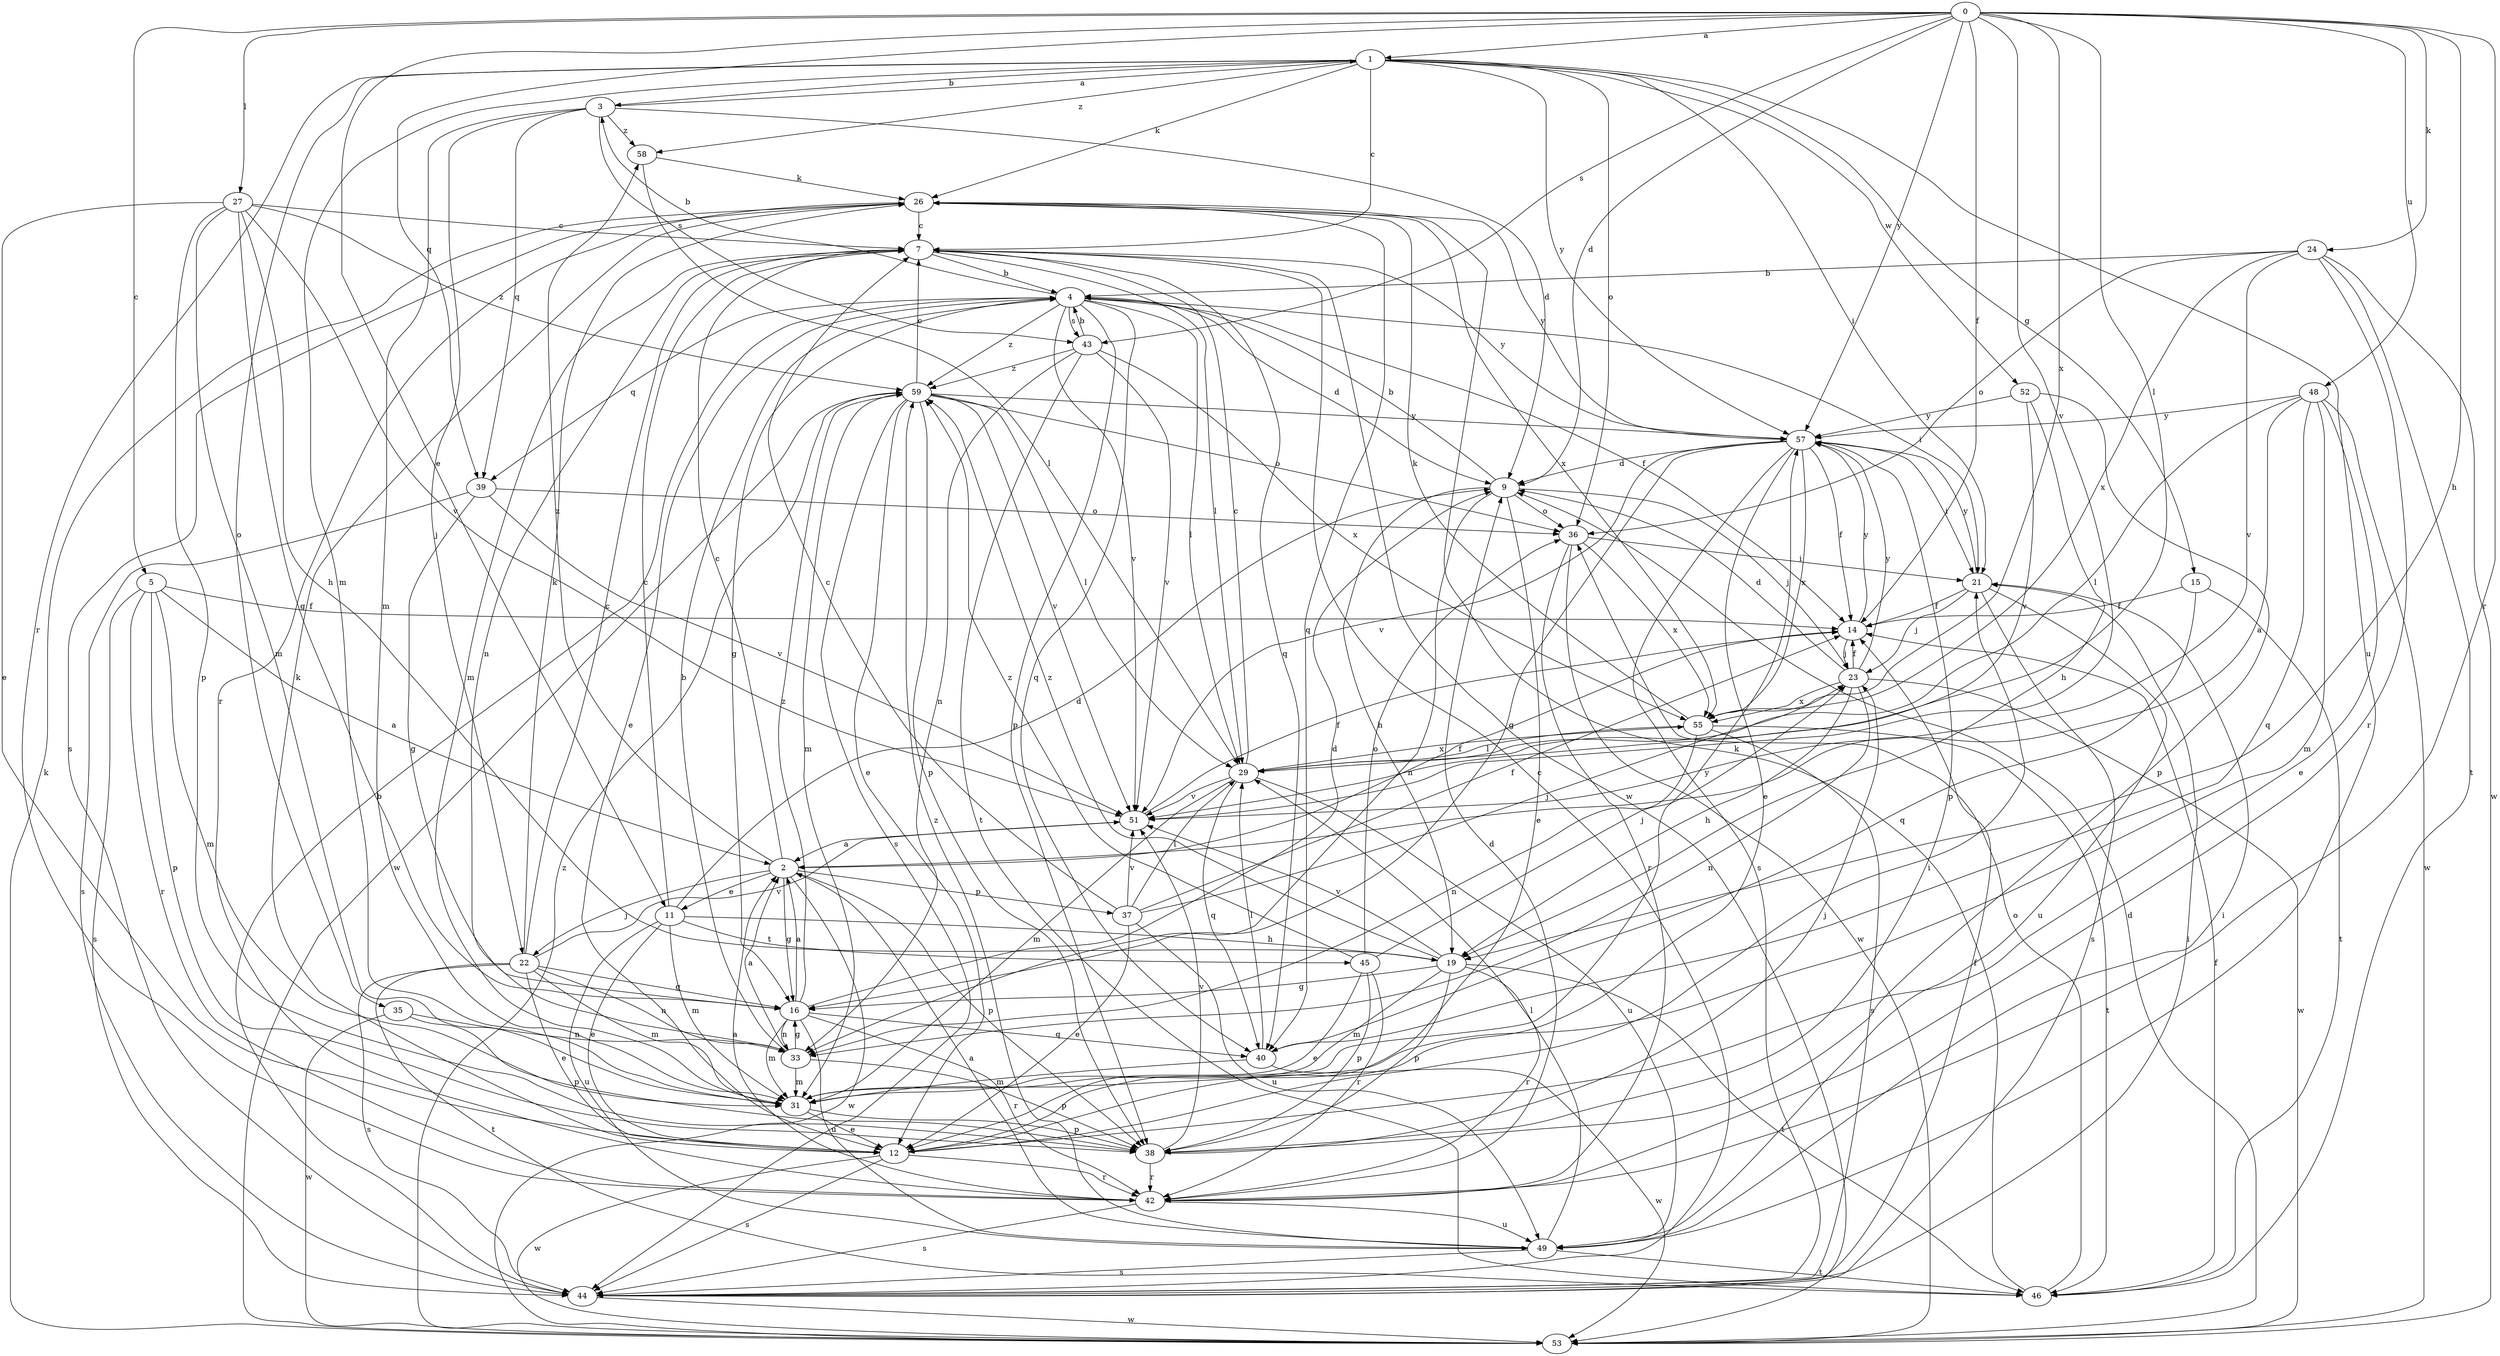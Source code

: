 strict digraph  {
0;
1;
2;
3;
4;
5;
7;
9;
11;
12;
14;
15;
16;
19;
21;
22;
23;
24;
26;
27;
29;
31;
33;
35;
36;
37;
38;
39;
40;
42;
43;
44;
45;
46;
48;
49;
51;
52;
53;
55;
57;
58;
59;
0 -> 1  [label=a];
0 -> 5  [label=c];
0 -> 9  [label=d];
0 -> 11  [label=e];
0 -> 14  [label=f];
0 -> 19  [label=h];
0 -> 24  [label=k];
0 -> 27  [label=l];
0 -> 29  [label=l];
0 -> 39  [label=q];
0 -> 42  [label=r];
0 -> 43  [label=s];
0 -> 48  [label=u];
0 -> 51  [label=v];
0 -> 55  [label=x];
0 -> 57  [label=y];
1 -> 3  [label=b];
1 -> 7  [label=c];
1 -> 15  [label=g];
1 -> 21  [label=i];
1 -> 26  [label=k];
1 -> 31  [label=m];
1 -> 35  [label=o];
1 -> 36  [label=o];
1 -> 42  [label=r];
1 -> 49  [label=u];
1 -> 52  [label=w];
1 -> 57  [label=y];
1 -> 58  [label=z];
2 -> 7  [label=c];
2 -> 11  [label=e];
2 -> 14  [label=f];
2 -> 16  [label=g];
2 -> 22  [label=j];
2 -> 37  [label=p];
2 -> 38  [label=p];
2 -> 53  [label=w];
2 -> 58  [label=z];
3 -> 1  [label=a];
3 -> 9  [label=d];
3 -> 22  [label=j];
3 -> 31  [label=m];
3 -> 39  [label=q];
3 -> 43  [label=s];
3 -> 58  [label=z];
4 -> 3  [label=b];
4 -> 9  [label=d];
4 -> 12  [label=e];
4 -> 14  [label=f];
4 -> 16  [label=g];
4 -> 21  [label=i];
4 -> 29  [label=l];
4 -> 38  [label=p];
4 -> 39  [label=q];
4 -> 40  [label=q];
4 -> 43  [label=s];
4 -> 51  [label=v];
4 -> 59  [label=z];
5 -> 2  [label=a];
5 -> 14  [label=f];
5 -> 31  [label=m];
5 -> 38  [label=p];
5 -> 42  [label=r];
5 -> 44  [label=s];
7 -> 4  [label=b];
7 -> 29  [label=l];
7 -> 31  [label=m];
7 -> 33  [label=n];
7 -> 40  [label=q];
7 -> 53  [label=w];
7 -> 57  [label=y];
9 -> 4  [label=b];
9 -> 12  [label=e];
9 -> 19  [label=h];
9 -> 23  [label=j];
9 -> 33  [label=n];
9 -> 36  [label=o];
11 -> 7  [label=c];
11 -> 9  [label=d];
11 -> 12  [label=e];
11 -> 19  [label=h];
11 -> 31  [label=m];
11 -> 45  [label=t];
11 -> 49  [label=u];
12 -> 21  [label=i];
12 -> 26  [label=k];
12 -> 42  [label=r];
12 -> 44  [label=s];
12 -> 53  [label=w];
14 -> 23  [label=j];
14 -> 57  [label=y];
15 -> 14  [label=f];
15 -> 40  [label=q];
15 -> 46  [label=t];
16 -> 2  [label=a];
16 -> 9  [label=d];
16 -> 31  [label=m];
16 -> 33  [label=n];
16 -> 40  [label=q];
16 -> 42  [label=r];
16 -> 49  [label=u];
16 -> 59  [label=z];
19 -> 16  [label=g];
19 -> 31  [label=m];
19 -> 38  [label=p];
19 -> 42  [label=r];
19 -> 46  [label=t];
19 -> 51  [label=v];
19 -> 59  [label=z];
21 -> 14  [label=f];
21 -> 23  [label=j];
21 -> 44  [label=s];
21 -> 49  [label=u];
21 -> 57  [label=y];
22 -> 7  [label=c];
22 -> 12  [label=e];
22 -> 16  [label=g];
22 -> 26  [label=k];
22 -> 31  [label=m];
22 -> 33  [label=n];
22 -> 44  [label=s];
22 -> 46  [label=t];
22 -> 51  [label=v];
23 -> 9  [label=d];
23 -> 14  [label=f];
23 -> 19  [label=h];
23 -> 33  [label=n];
23 -> 53  [label=w];
23 -> 55  [label=x];
23 -> 57  [label=y];
24 -> 4  [label=b];
24 -> 36  [label=o];
24 -> 42  [label=r];
24 -> 46  [label=t];
24 -> 51  [label=v];
24 -> 53  [label=w];
24 -> 55  [label=x];
26 -> 7  [label=c];
26 -> 40  [label=q];
26 -> 42  [label=r];
26 -> 44  [label=s];
26 -> 55  [label=x];
26 -> 57  [label=y];
27 -> 7  [label=c];
27 -> 12  [label=e];
27 -> 16  [label=g];
27 -> 19  [label=h];
27 -> 31  [label=m];
27 -> 38  [label=p];
27 -> 51  [label=v];
27 -> 59  [label=z];
29 -> 7  [label=c];
29 -> 31  [label=m];
29 -> 40  [label=q];
29 -> 49  [label=u];
29 -> 51  [label=v];
29 -> 55  [label=x];
31 -> 12  [label=e];
31 -> 38  [label=p];
31 -> 57  [label=y];
33 -> 2  [label=a];
33 -> 4  [label=b];
33 -> 16  [label=g];
33 -> 31  [label=m];
33 -> 38  [label=p];
35 -> 33  [label=n];
35 -> 38  [label=p];
35 -> 53  [label=w];
36 -> 21  [label=i];
36 -> 42  [label=r];
36 -> 53  [label=w];
36 -> 55  [label=x];
37 -> 7  [label=c];
37 -> 12  [label=e];
37 -> 14  [label=f];
37 -> 23  [label=j];
37 -> 29  [label=l];
37 -> 49  [label=u];
37 -> 51  [label=v];
38 -> 23  [label=j];
38 -> 42  [label=r];
38 -> 51  [label=v];
39 -> 16  [label=g];
39 -> 36  [label=o];
39 -> 44  [label=s];
39 -> 51  [label=v];
40 -> 29  [label=l];
40 -> 31  [label=m];
40 -> 53  [label=w];
42 -> 2  [label=a];
42 -> 9  [label=d];
42 -> 44  [label=s];
42 -> 49  [label=u];
43 -> 4  [label=b];
43 -> 33  [label=n];
43 -> 46  [label=t];
43 -> 51  [label=v];
43 -> 55  [label=x];
43 -> 59  [label=z];
44 -> 4  [label=b];
44 -> 7  [label=c];
44 -> 14  [label=f];
44 -> 21  [label=i];
44 -> 53  [label=w];
45 -> 12  [label=e];
45 -> 23  [label=j];
45 -> 36  [label=o];
45 -> 38  [label=p];
45 -> 42  [label=r];
45 -> 59  [label=z];
46 -> 14  [label=f];
46 -> 26  [label=k];
46 -> 36  [label=o];
48 -> 2  [label=a];
48 -> 12  [label=e];
48 -> 29  [label=l];
48 -> 31  [label=m];
48 -> 40  [label=q];
48 -> 53  [label=w];
48 -> 57  [label=y];
49 -> 2  [label=a];
49 -> 21  [label=i];
49 -> 29  [label=l];
49 -> 44  [label=s];
49 -> 46  [label=t];
49 -> 59  [label=z];
51 -> 2  [label=a];
51 -> 14  [label=f];
52 -> 19  [label=h];
52 -> 38  [label=p];
52 -> 51  [label=v];
52 -> 57  [label=y];
53 -> 9  [label=d];
53 -> 26  [label=k];
53 -> 59  [label=z];
55 -> 26  [label=k];
55 -> 29  [label=l];
55 -> 33  [label=n];
55 -> 44  [label=s];
55 -> 46  [label=t];
57 -> 9  [label=d];
57 -> 12  [label=e];
57 -> 14  [label=f];
57 -> 16  [label=g];
57 -> 21  [label=i];
57 -> 38  [label=p];
57 -> 44  [label=s];
57 -> 51  [label=v];
57 -> 55  [label=x];
58 -> 26  [label=k];
58 -> 29  [label=l];
59 -> 7  [label=c];
59 -> 12  [label=e];
59 -> 29  [label=l];
59 -> 31  [label=m];
59 -> 36  [label=o];
59 -> 38  [label=p];
59 -> 44  [label=s];
59 -> 51  [label=v];
59 -> 53  [label=w];
59 -> 57  [label=y];
}
